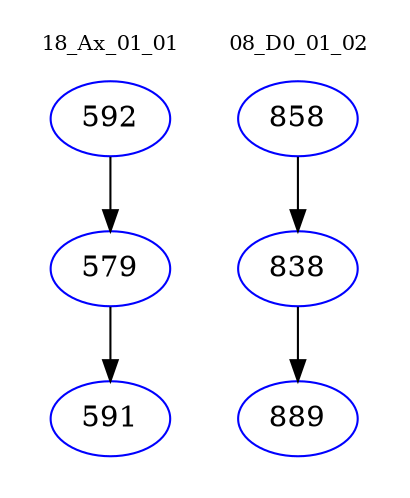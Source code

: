 digraph{
subgraph cluster_0 {
color = white
label = "18_Ax_01_01";
fontsize=10;
T0_592 [label="592", color="blue"]
T0_592 -> T0_579 [color="black"]
T0_579 [label="579", color="blue"]
T0_579 -> T0_591 [color="black"]
T0_591 [label="591", color="blue"]
}
subgraph cluster_1 {
color = white
label = "08_D0_01_02";
fontsize=10;
T1_858 [label="858", color="blue"]
T1_858 -> T1_838 [color="black"]
T1_838 [label="838", color="blue"]
T1_838 -> T1_889 [color="black"]
T1_889 [label="889", color="blue"]
}
}
